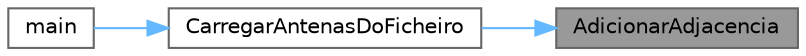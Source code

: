 digraph "AdicionarAdjacencia"
{
 // LATEX_PDF_SIZE
  bgcolor="transparent";
  edge [fontname=Helvetica,fontsize=10,labelfontname=Helvetica,labelfontsize=10];
  node [fontname=Helvetica,fontsize=10,shape=box,height=0.2,width=0.4];
  rankdir="RL";
  Node1 [id="Node000001",label="AdicionarAdjacencia",height=0.2,width=0.4,color="gray40", fillcolor="grey60", style="filled", fontcolor="black",tooltip="Adiciona uma ligação entre antenas."];
  Node1 -> Node2 [id="edge1_Node000001_Node000002",dir="back",color="steelblue1",style="solid",tooltip=" "];
  Node2 [id="Node000002",label="CarregarAntenasDoFicheiro",height=0.2,width=0.4,color="grey40", fillcolor="white", style="filled",URL="$funcoes_8c.html#a573fd35edaafc8db3a494e3c41ab1a61",tooltip="Carrega as antenas a partir de um ficheiro de texto."];
  Node2 -> Node3 [id="edge2_Node000002_Node000003",dir="back",color="steelblue1",style="solid",tooltip=" "];
  Node3 [id="Node000003",label="main",height=0.2,width=0.4,color="grey40", fillcolor="white", style="filled",URL="$main_8c.html#ae66f6b31b5ad750f1fe042a706a4e3d4",tooltip="Função principal do programa."];
}

